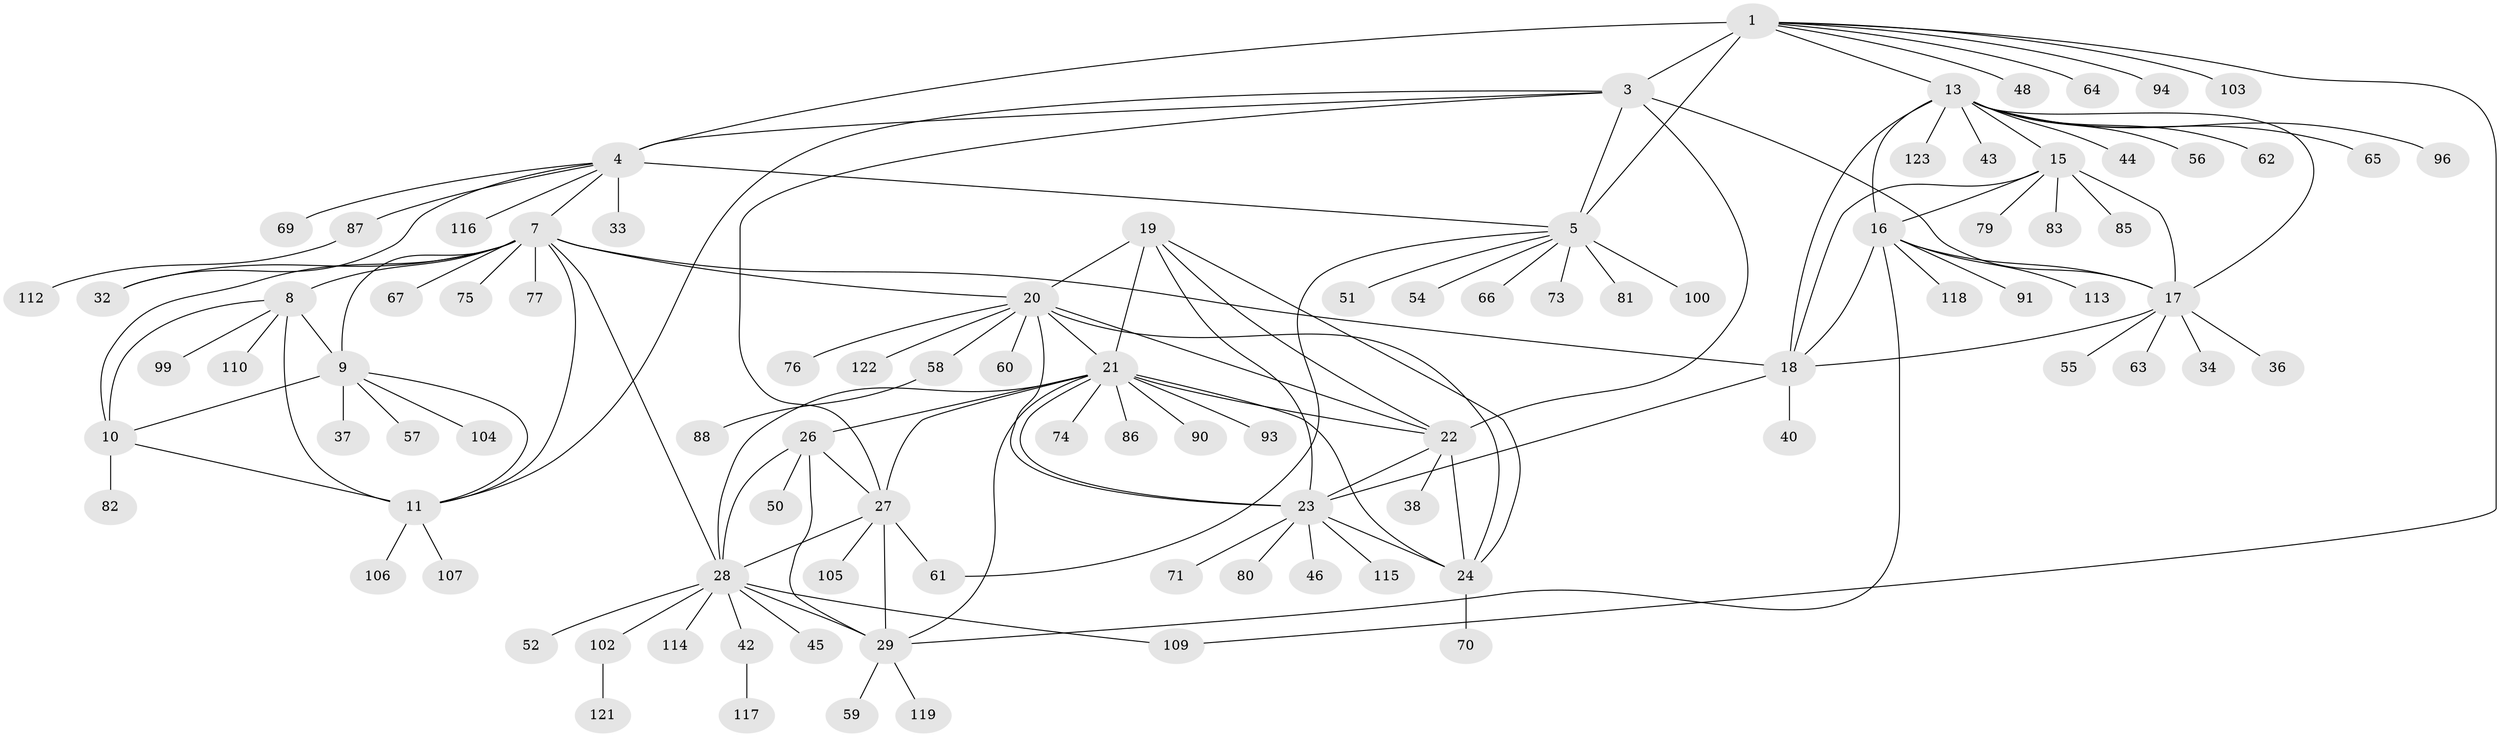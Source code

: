 // original degree distribution, {8: 0.04878048780487805, 9: 0.032520325203252036, 11: 0.032520325203252036, 13: 0.016260162601626018, 5: 0.024390243902439025, 14: 0.008130081300813009, 7: 0.06504065040650407, 10: 0.008130081300813009, 6: 0.008130081300813009, 1: 0.6260162601626016, 2: 0.11382113821138211, 3: 0.016260162601626018}
// Generated by graph-tools (version 1.1) at 2025/42/03/06/25 10:42:09]
// undirected, 97 vertices, 138 edges
graph export_dot {
graph [start="1"]
  node [color=gray90,style=filled];
  1 [super="+2"];
  3 [super="+6"];
  4 [super="+72"];
  5 [super="+92"];
  7 [super="+41"];
  8 [super="+12"];
  9 [super="+35"];
  10 [super="+95"];
  11 [super="+39"];
  13 [super="+14"];
  15 [super="+68"];
  16 [super="+98"];
  17 [super="+101"];
  18;
  19;
  20 [super="+111"];
  21 [super="+25"];
  22;
  23 [super="+53"];
  24 [super="+47"];
  26 [super="+49"];
  27;
  28 [super="+31"];
  29 [super="+30"];
  32;
  33;
  34 [super="+78"];
  36;
  37;
  38;
  40 [super="+84"];
  42;
  43;
  44 [super="+97"];
  45;
  46;
  48;
  50;
  51;
  52;
  54;
  55;
  56;
  57;
  58;
  59;
  60;
  61;
  62;
  63;
  64;
  65;
  66;
  67;
  69;
  70;
  71;
  73;
  74;
  75;
  76;
  77;
  79;
  80;
  81;
  82 [super="+108"];
  83 [super="+120"];
  85;
  86;
  87 [super="+89"];
  88;
  90;
  91;
  93;
  94;
  96;
  99;
  100;
  102;
  103;
  104;
  105;
  106;
  107;
  109;
  110;
  112;
  113;
  114;
  115;
  116;
  117;
  118;
  119;
  121;
  122;
  123;
  1 -- 3 [weight=4];
  1 -- 4 [weight=2];
  1 -- 5 [weight=2];
  1 -- 48;
  1 -- 64;
  1 -- 103;
  1 -- 109;
  1 -- 94;
  1 -- 13;
  3 -- 4 [weight=2];
  3 -- 5 [weight=2];
  3 -- 11;
  3 -- 22;
  3 -- 27;
  3 -- 17;
  4 -- 5;
  4 -- 32;
  4 -- 33;
  4 -- 69;
  4 -- 87;
  4 -- 116;
  4 -- 7;
  5 -- 51;
  5 -- 54;
  5 -- 61;
  5 -- 66;
  5 -- 73;
  5 -- 81;
  5 -- 100;
  7 -- 8 [weight=2];
  7 -- 9;
  7 -- 10;
  7 -- 11;
  7 -- 18;
  7 -- 20;
  7 -- 28;
  7 -- 32;
  7 -- 67;
  7 -- 75;
  7 -- 77;
  8 -- 9 [weight=2];
  8 -- 10 [weight=2];
  8 -- 11 [weight=2];
  8 -- 99;
  8 -- 110;
  9 -- 10;
  9 -- 11;
  9 -- 104;
  9 -- 37;
  9 -- 57;
  10 -- 11;
  10 -- 82;
  11 -- 106;
  11 -- 107;
  13 -- 15 [weight=2];
  13 -- 16 [weight=2];
  13 -- 17 [weight=2];
  13 -- 18 [weight=2];
  13 -- 43;
  13 -- 44;
  13 -- 56;
  13 -- 62;
  13 -- 65;
  13 -- 123;
  13 -- 96;
  15 -- 16;
  15 -- 17;
  15 -- 18;
  15 -- 79;
  15 -- 83;
  15 -- 85;
  16 -- 17;
  16 -- 18;
  16 -- 29;
  16 -- 91;
  16 -- 113;
  16 -- 118;
  17 -- 18;
  17 -- 34;
  17 -- 36;
  17 -- 55;
  17 -- 63;
  18 -- 23;
  18 -- 40;
  19 -- 20;
  19 -- 21;
  19 -- 22;
  19 -- 23;
  19 -- 24;
  20 -- 21;
  20 -- 22;
  20 -- 23;
  20 -- 24;
  20 -- 58;
  20 -- 60;
  20 -- 76;
  20 -- 122;
  21 -- 22;
  21 -- 23;
  21 -- 24;
  21 -- 74;
  21 -- 93;
  21 -- 26;
  21 -- 86;
  21 -- 90;
  21 -- 27;
  21 -- 28;
  21 -- 29 [weight=2];
  22 -- 23;
  22 -- 24;
  22 -- 38;
  23 -- 24;
  23 -- 46;
  23 -- 71;
  23 -- 80;
  23 -- 115;
  24 -- 70;
  26 -- 27;
  26 -- 28;
  26 -- 29 [weight=2];
  26 -- 50;
  27 -- 28;
  27 -- 29 [weight=2];
  27 -- 61;
  27 -- 105;
  28 -- 29 [weight=2];
  28 -- 42;
  28 -- 45;
  28 -- 52;
  28 -- 102;
  28 -- 109;
  28 -- 114;
  29 -- 119;
  29 -- 59;
  42 -- 117;
  58 -- 88;
  87 -- 112;
  102 -- 121;
}
